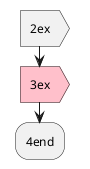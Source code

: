 {
  "sha1": "8pqso5e59gifdthyd5elfluss1n5xxz",
  "insertion": {
    "when": "2024-05-30T20:48:21.486Z",
    "url": "https://github.com/plantuml/plantuml/issues/1259",
    "user": "plantuml@gmail.com"
  }
}
@startuml
:2ex;<<output>>
#pink:3ex;<<output>>
:4end;
@enduml
